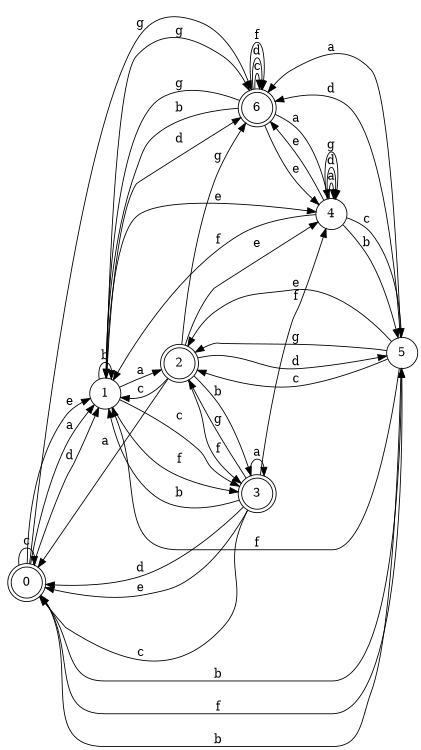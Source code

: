 digraph n6_6 {
__start0 [label="" shape="none"];

rankdir=LR;
size="8,5";

s0 [style="rounded,filled", color="black", fillcolor="white" shape="doublecircle", label="0"];
s1 [style="filled", color="black", fillcolor="white" shape="circle", label="1"];
s2 [style="rounded,filled", color="black", fillcolor="white" shape="doublecircle", label="2"];
s3 [style="rounded,filled", color="black", fillcolor="white" shape="doublecircle", label="3"];
s4 [style="filled", color="black", fillcolor="white" shape="circle", label="4"];
s5 [style="filled", color="black", fillcolor="white" shape="circle", label="5"];
s6 [style="rounded,filled", color="black", fillcolor="white" shape="doublecircle", label="6"];
s0 -> s1 [label="a"];
s0 -> s5 [label="b"];
s0 -> s0 [label="c"];
s0 -> s1 [label="d"];
s0 -> s1 [label="e"];
s0 -> s5 [label="f"];
s0 -> s6 [label="g"];
s1 -> s2 [label="a"];
s1 -> s1 [label="b"];
s1 -> s3 [label="c"];
s1 -> s6 [label="d"];
s1 -> s4 [label="e"];
s1 -> s3 [label="f"];
s1 -> s6 [label="g"];
s2 -> s0 [label="a"];
s2 -> s3 [label="b"];
s2 -> s1 [label="c"];
s2 -> s5 [label="d"];
s2 -> s4 [label="e"];
s2 -> s3 [label="f"];
s2 -> s6 [label="g"];
s3 -> s3 [label="a"];
s3 -> s1 [label="b"];
s3 -> s0 [label="c"];
s3 -> s0 [label="d"];
s3 -> s0 [label="e"];
s3 -> s4 [label="f"];
s3 -> s2 [label="g"];
s4 -> s4 [label="a"];
s4 -> s5 [label="b"];
s4 -> s5 [label="c"];
s4 -> s4 [label="d"];
s4 -> s6 [label="e"];
s4 -> s1 [label="f"];
s4 -> s4 [label="g"];
s5 -> s6 [label="a"];
s5 -> s0 [label="b"];
s5 -> s2 [label="c"];
s5 -> s6 [label="d"];
s5 -> s2 [label="e"];
s5 -> s1 [label="f"];
s5 -> s2 [label="g"];
s6 -> s4 [label="a"];
s6 -> s1 [label="b"];
s6 -> s6 [label="c"];
s6 -> s6 [label="d"];
s6 -> s4 [label="e"];
s6 -> s6 [label="f"];
s6 -> s1 [label="g"];

}